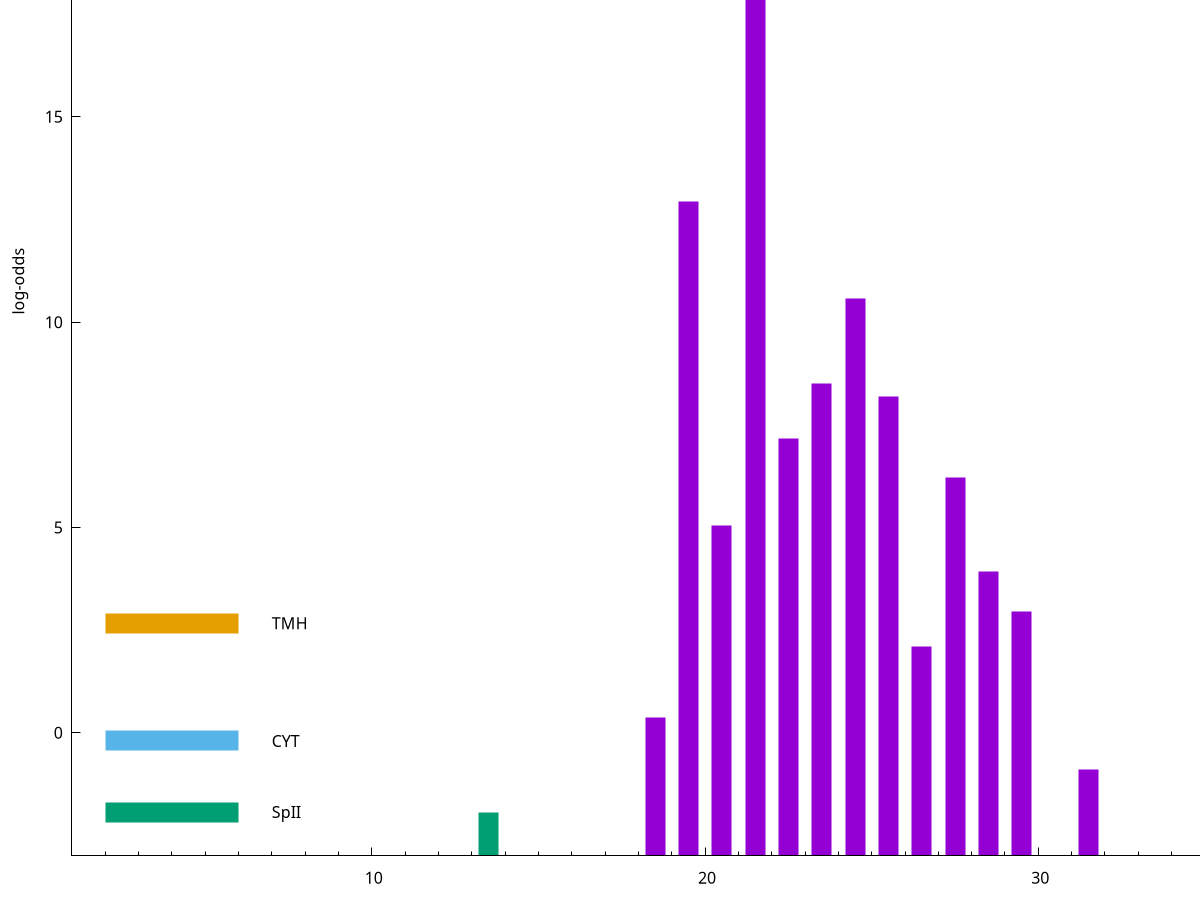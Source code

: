set title "LipoP predictions for SRR4017849.gff"
set size 2., 1.4
set xrange [1:70] 
set mxtics 10
set yrange [-3:25]
set y2range [0:28]
set ylabel "log-odds"
set term postscript eps color solid "Helvetica" 30
set output "SRR4017849.gff130.eps"
set arrow from 2,20.7068 to 6,20.7068 nohead lt 1 lw 20
set label "SpI" at 7,20.7068
set arrow from 2,2.66896 to 6,2.66896 nohead lt 4 lw 20
set label "TMH" at 7,2.66896
set arrow from 2,-0.200913 to 6,-0.200913 nohead lt 3 lw 20
set label "CYT" at 7,-0.200913
set arrow from 2,-1.93106 to 6,-1.93106 nohead lt 2 lw 20
set label "SpII" at 7,-1.93106
set arrow from 2,20.7068 to 6,20.7068 nohead lt 1 lw 20
set label "SpI" at 7,20.7068
# NOTE: The scores below are the log-odds scores with the threshold
# NOTE: subtracted (a hack to make gnuplot make the histogram all
# NOTE: look nice).
plot "-" axes x1y2 title "" with impulses lt 2 lw 20, "-" axes x1y2 title "" with impulses lt 1 lw 20
13.500000 1.068940
e
21.500000 23.698100
19.500000 15.941100
24.500000 13.581500
23.500000 11.495360
25.500000 11.189890
22.500000 10.168640
27.500000 9.228140
20.500000 8.038670
28.500000 6.925340
29.500000 5.960720
26.500000 5.096680
18.500000 3.362392
31.500000 2.109450
e
exit
